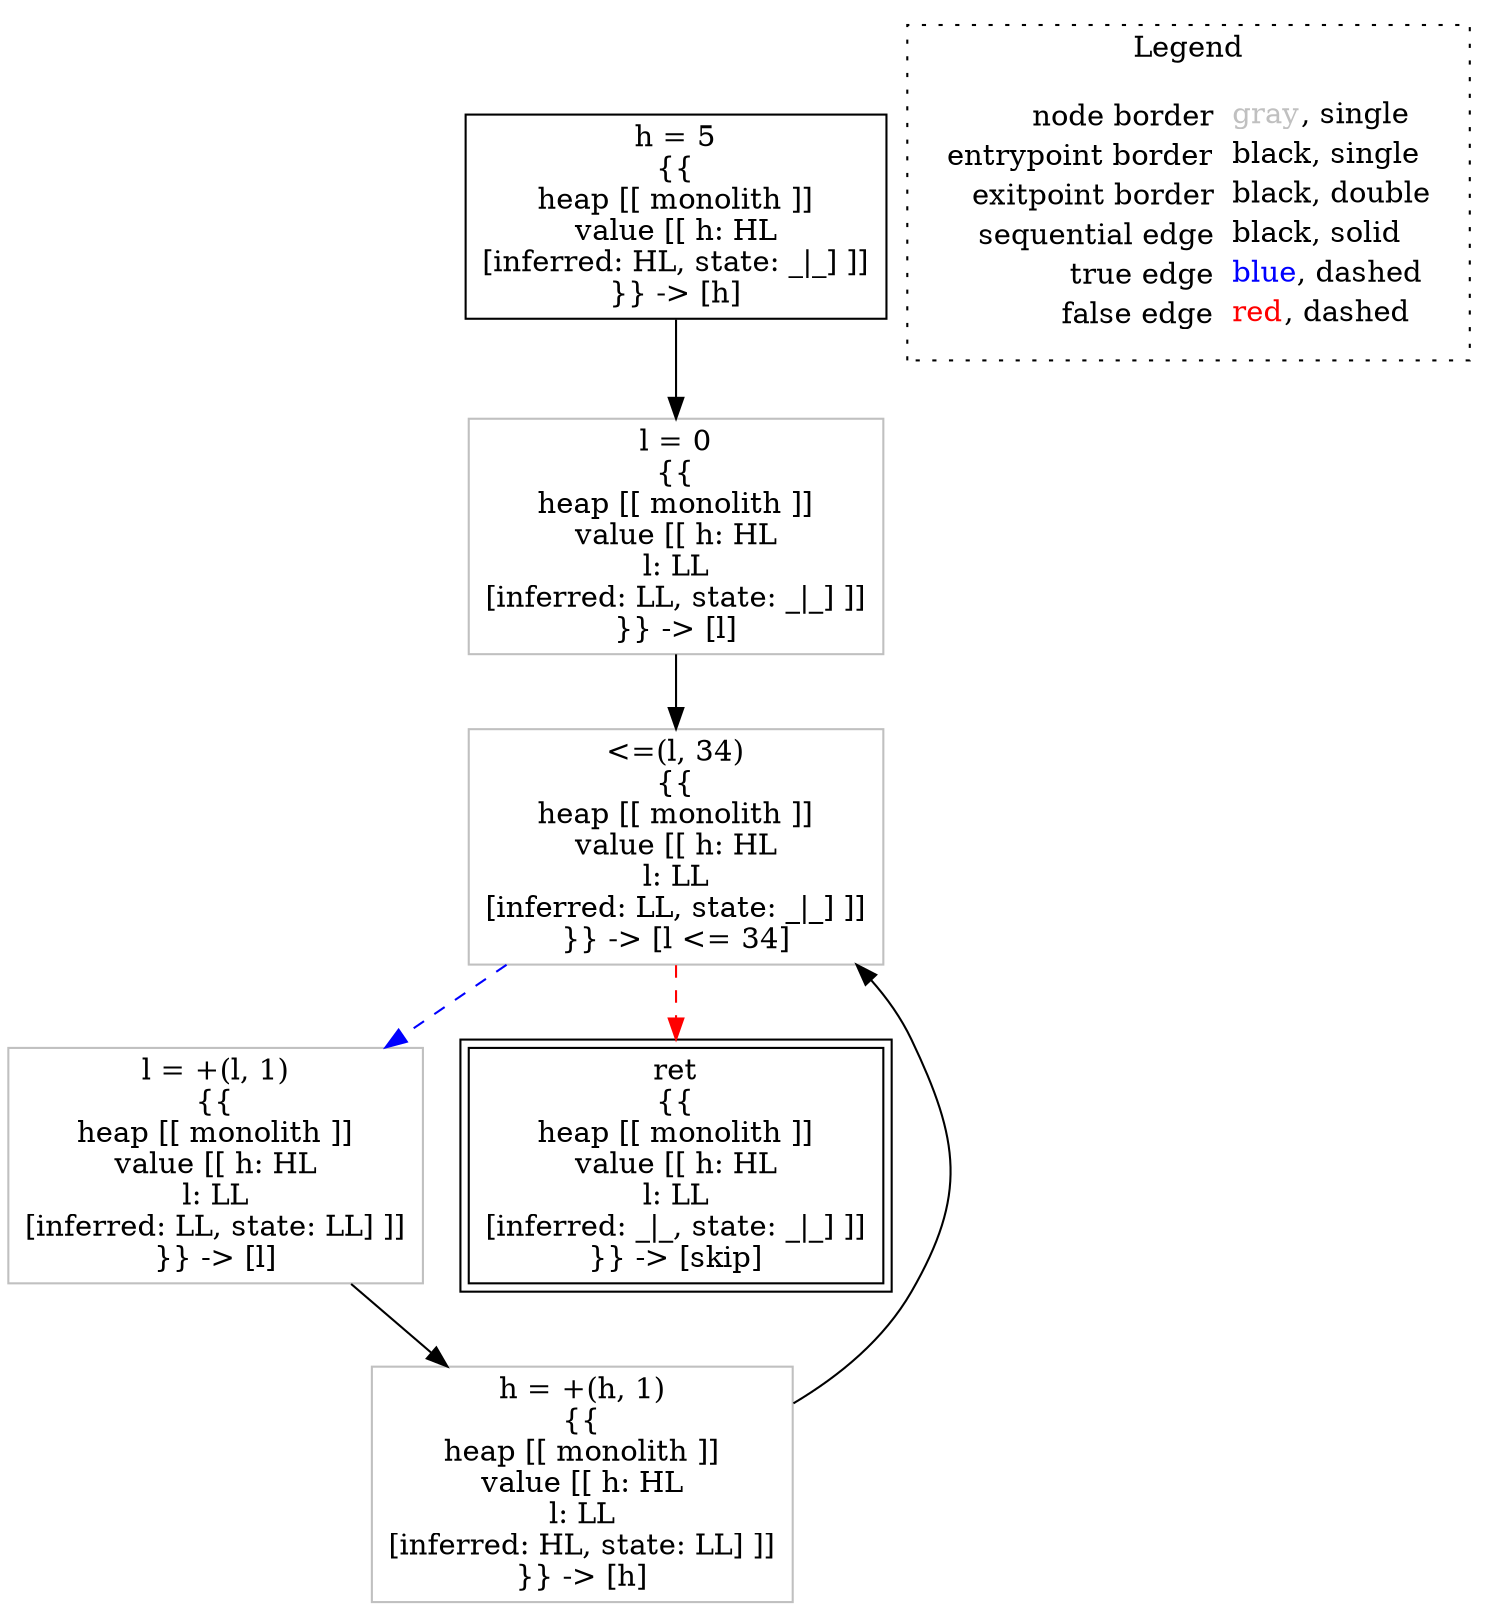 digraph {
	"node0" [shape="rect",color="black",label=<h = 5<BR/>{{<BR/>heap [[ monolith ]]<BR/>value [[ h: HL<BR/>[inferred: HL, state: _|_] ]]<BR/>}} -&gt; [h]>];
	"node1" [shape="rect",color="gray",label=<l = +(l, 1)<BR/>{{<BR/>heap [[ monolith ]]<BR/>value [[ h: HL<BR/>l: LL<BR/>[inferred: LL, state: LL] ]]<BR/>}} -&gt; [l]>];
	"node2" [shape="rect",color="black",peripheries="2",label=<ret<BR/>{{<BR/>heap [[ monolith ]]<BR/>value [[ h: HL<BR/>l: LL<BR/>[inferred: _|_, state: _|_] ]]<BR/>}} -&gt; [skip]>];
	"node3" [shape="rect",color="gray",label=<&lt;=(l, 34)<BR/>{{<BR/>heap [[ monolith ]]<BR/>value [[ h: HL<BR/>l: LL<BR/>[inferred: LL, state: _|_] ]]<BR/>}} -&gt; [l &lt;= 34]>];
	"node4" [shape="rect",color="gray",label=<l = 0<BR/>{{<BR/>heap [[ monolith ]]<BR/>value [[ h: HL<BR/>l: LL<BR/>[inferred: LL, state: _|_] ]]<BR/>}} -&gt; [l]>];
	"node5" [shape="rect",color="gray",label=<h = +(h, 1)<BR/>{{<BR/>heap [[ monolith ]]<BR/>value [[ h: HL<BR/>l: LL<BR/>[inferred: HL, state: LL] ]]<BR/>}} -&gt; [h]>];
	"node0" -> "node4" [color="black"];
	"node1" -> "node5" [color="black"];
	"node3" -> "node1" [color="blue",style="dashed"];
	"node3" -> "node2" [color="red",style="dashed"];
	"node4" -> "node3" [color="black"];
	"node5" -> "node3" [color="black"];
subgraph cluster_legend {
	label="Legend";
	style=dotted;
	node [shape=plaintext];
	"legend" [label=<<table border="0" cellpadding="2" cellspacing="0" cellborder="0"><tr><td align="right">node border&nbsp;</td><td align="left"><font color="gray">gray</font>, single</td></tr><tr><td align="right">entrypoint border&nbsp;</td><td align="left"><font color="black">black</font>, single</td></tr><tr><td align="right">exitpoint border&nbsp;</td><td align="left"><font color="black">black</font>, double</td></tr><tr><td align="right">sequential edge&nbsp;</td><td align="left"><font color="black">black</font>, solid</td></tr><tr><td align="right">true edge&nbsp;</td><td align="left"><font color="blue">blue</font>, dashed</td></tr><tr><td align="right">false edge&nbsp;</td><td align="left"><font color="red">red</font>, dashed</td></tr></table>>];
}

}
